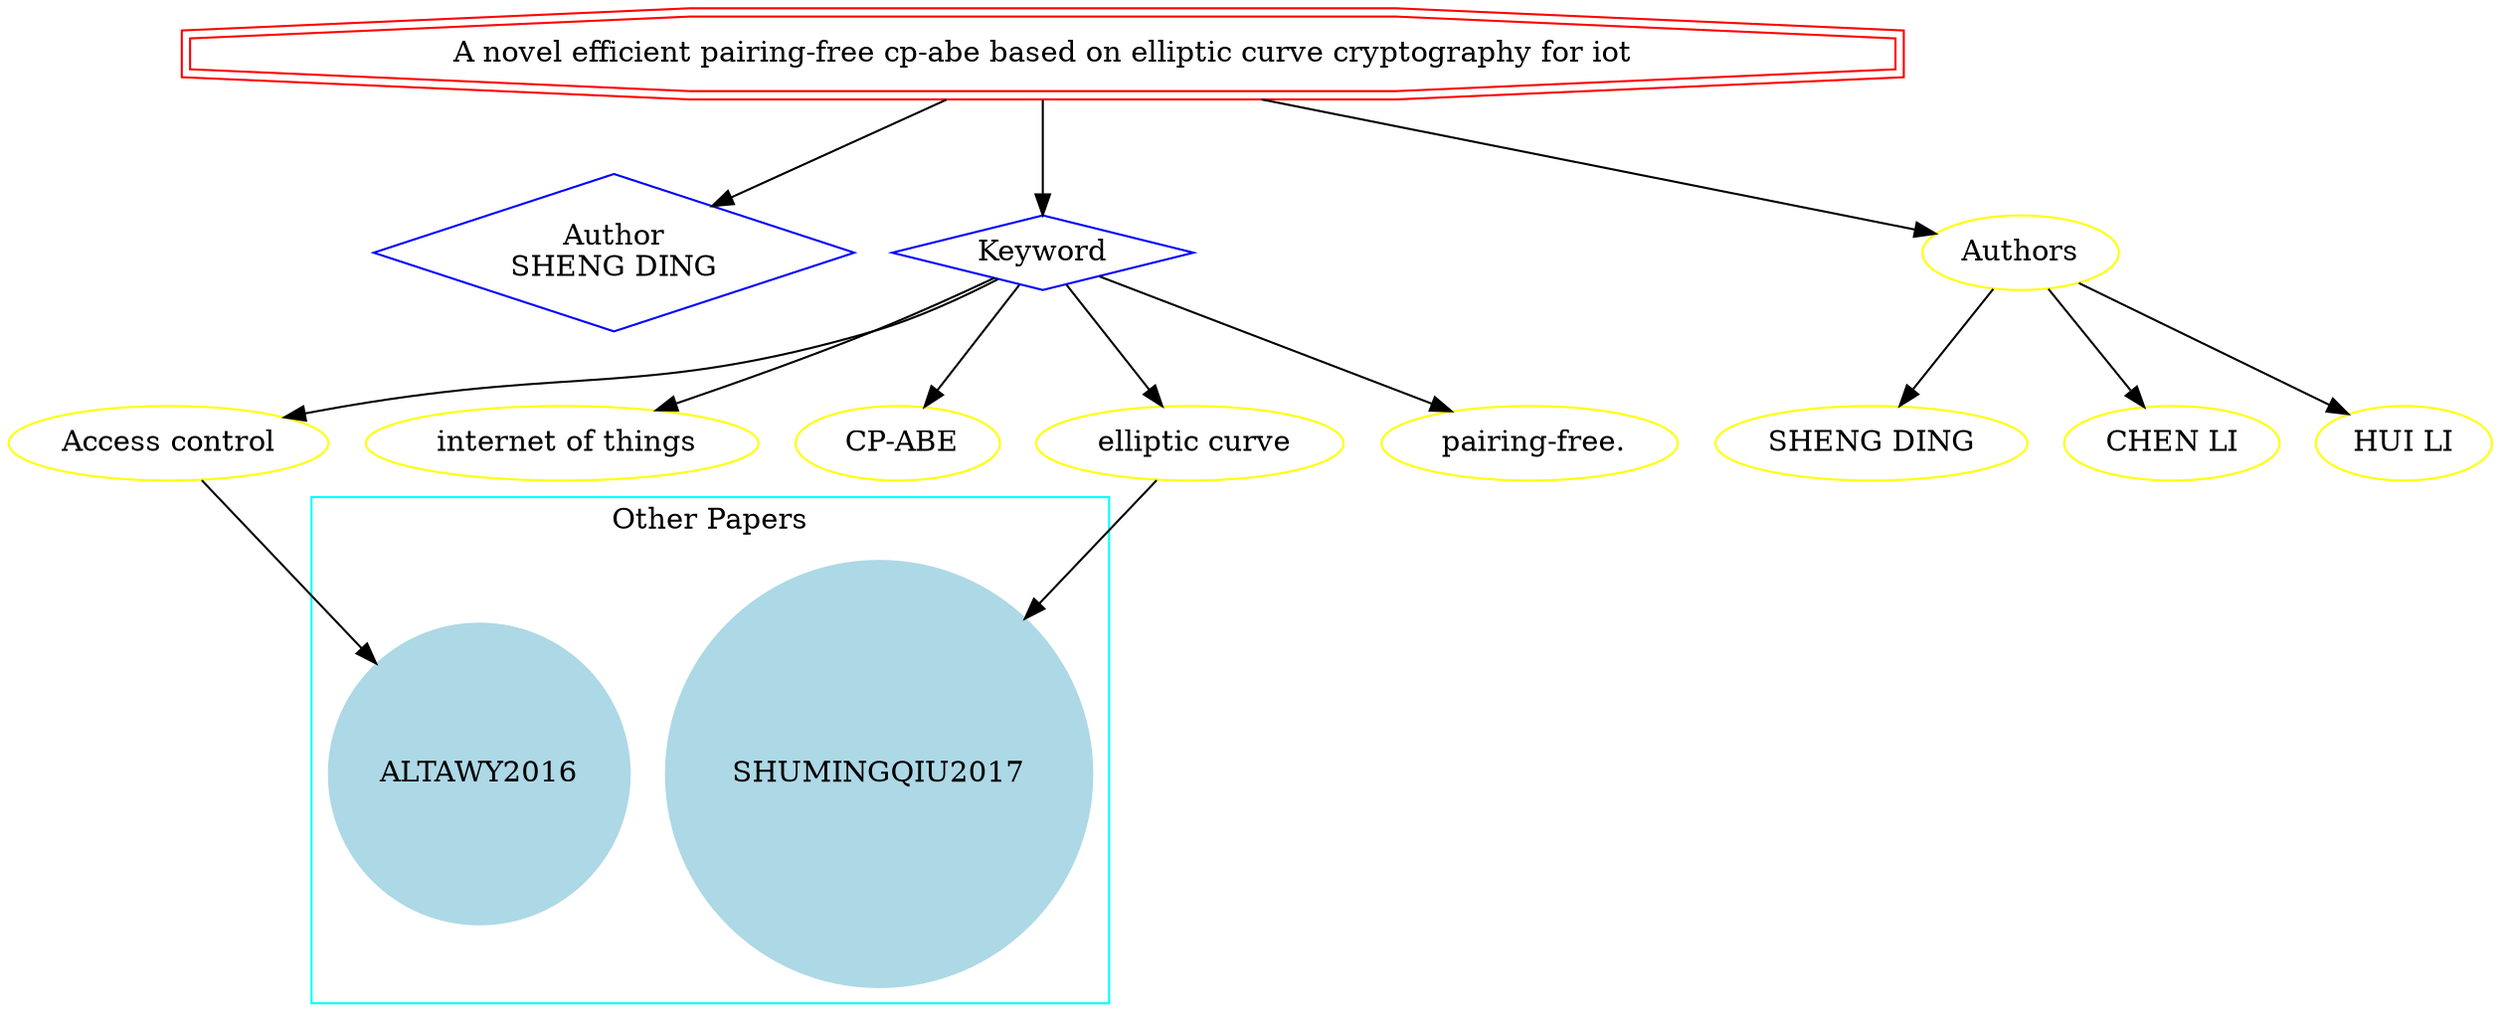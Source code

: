 strict digraph mind_map8 {
	node [color=red shape=doubleoctagon]
	"A novel efficient pairing-free cp-abe based on elliptic curve cryptography for iot"
	node [color=blue shape=diamond]
	"Author
SHENG DING"
	Keyword
	"A novel efficient pairing-free cp-abe based on elliptic curve cryptography for iot" -> "Author
SHENG DING"
	"A novel efficient pairing-free cp-abe based on elliptic curve cryptography for iot" -> Keyword
	node [color=yellow shape=ellipse]
	"Access control"
	Keyword -> "Access control"
	" internet of things"
	Keyword -> " internet of things"
	" CP-ABE"
	Keyword -> " CP-ABE"
	" elliptic curve"
	Keyword -> " elliptic curve"
	" pairing-free."
	Keyword -> " pairing-free."
	subgraph cluster_0 {
		node [style=filled]
		node [color=lightblue shape=circle]
		label="Other Papers"
		color=cyan
		SHUMINGQIU2017
		ALTAWY2016
	}
	"Access control" -> ALTAWY2016
	" elliptic curve" -> SHUMINGQIU2017
	"A novel efficient pairing-free cp-abe based on elliptic curve cryptography for iot" -> Authors
	Authors -> "SHENG DING"
	Authors -> "CHEN LI"
	Authors -> "HUI LI"
}
